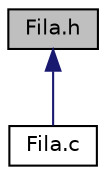 digraph "Fila.h"
{
  edge [fontname="Helvetica",fontsize="10",labelfontname="Helvetica",labelfontsize="10"];
  node [fontname="Helvetica",fontsize="10",shape=record];
  Node1 [label="Fila.h",height=0.2,width=0.4,color="black", fillcolor="grey75", style="filled" fontcolor="black"];
  Node1 -> Node2 [dir="back",color="midnightblue",fontsize="10",style="solid",fontname="Helvetica"];
  Node2 [label="Fila.c",height=0.2,width=0.4,color="black", fillcolor="white", style="filled",URL="$Fila_8c.html",tooltip="Conteudo das funcoes referentes ao tipo abstrato de dado Fila. "];
}
